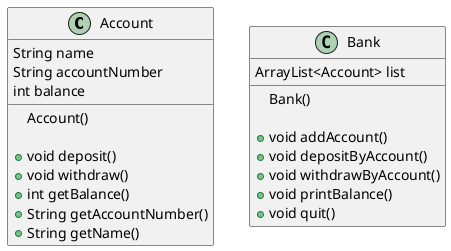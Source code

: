 @startuml

class Account{
    String name
    String accountNumber
    int balance

    Account()

    +void deposit()
    +void withdraw()
    +int getBalance()
    +String getAccountNumber()
    +String getName()
}

class Bank{
    ArrayList<Account> list

    Bank()

    +void addAccount()
    +void depositByAccount()
    +void withdrawByAccount()
    +void printBalance()
    +void quit()
}

@enduml